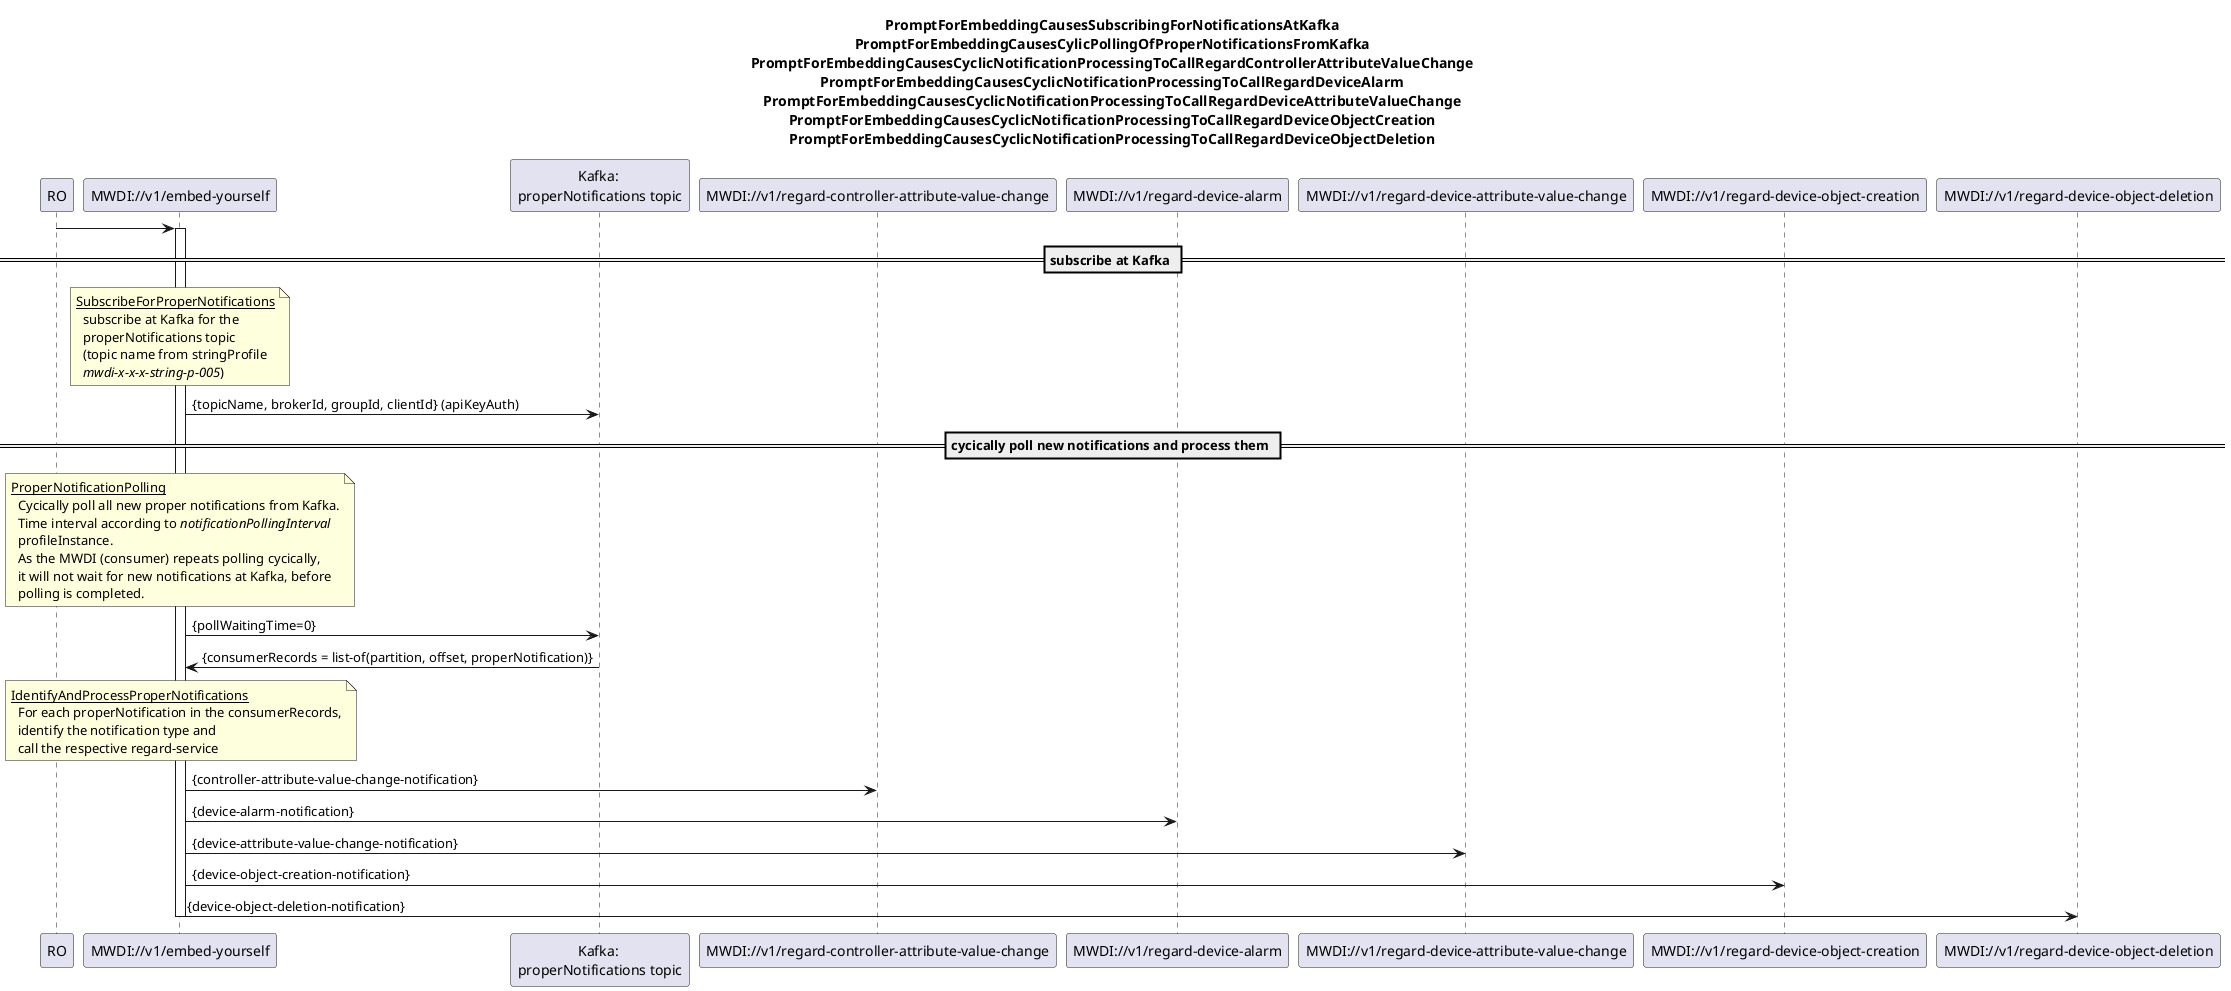 @startuml 01x_NotificationPollingFromKafkaAndProcessing
skinparam responseMessageBelowArrow true

title 
PromptForEmbeddingCausesSubscribingForNotificationsAtKafka
PromptForEmbeddingCausesCylicPollingOfProperNotificationsFromKafka
PromptForEmbeddingCausesCyclicNotificationProcessingToCallRegardControllerAttributeValueChange
PromptForEmbeddingCausesCyclicNotificationProcessingToCallRegardDeviceAlarm
PromptForEmbeddingCausesCyclicNotificationProcessingToCallRegardDeviceAttributeValueChange
PromptForEmbeddingCausesCyclicNotificationProcessingToCallRegardDeviceObjectCreation
PromptForEmbeddingCausesCyclicNotificationProcessingToCallRegardDeviceObjectDeletion
end title

participant "RO" as ro
participant "MWDI://v1/embed-yourself" as mwdi
participant "Kafka: \nproperNotifications topic" as kafka
participant "MWDI://v1/regard-controller-attribute-value-change" as regardCtrlAttChange
participant "MWDI://v1/regard-device-alarm" as regardAlarm
participant "MWDI://v1/regard-device-attribute-value-change" as regardDevAttChange
participant "MWDI://v1/regard-device-object-creation" as regardDevObjCreation
participant "MWDI://v1/regard-device-object-deletion" as regardDevObjDeletion

ro -> mwdi
activate mwdi


== subscribe at Kafka ==
note over mwdi
<u>SubscribeForProperNotifications</u>
  subscribe at Kafka for the
  properNotifications topic
  (topic name from stringProfile
  <i>mwdi-x-x-x-string-p-005</i>)
end note
mwdi -> kafka: {topicName, brokerId, groupId, clientId} (apiKeyAuth)

== cycically poll new notifications and process them ==
note over mwdi
<u>ProperNotificationPolling</u>
  Cycically poll all new proper notifications from Kafka.
  Time interval according to <i>notificationPollingInterval</i>
  profileInstance.
  As the MWDI (consumer) repeats polling cycically,
  it will not wait for new notifications at Kafka, before
  polling is completed.
end note
mwdi -> kafka: {pollWaitingTime=0}
kafka -> mwdi: {consumerRecords = list-of(partition, offset, properNotification)}

note over mwdi
<u>IdentifyAndProcessProperNotifications</u>
  For each properNotification in the consumerRecords,
  identify the notification type and 
  call the respective regard-service
end note
mwdi -> regardCtrlAttChange: {controller-attribute-value-change-notification}
mwdi -> regardAlarm: {device-alarm-notification}
mwdi -> regardDevAttChange: {device-attribute-value-change-notification}
mwdi -> regardDevObjCreation: {device-object-creation-notification}
mwdi -> regardDevObjDeletion: {device-object-deletion-notification}

deactivate mwdi

@enduml